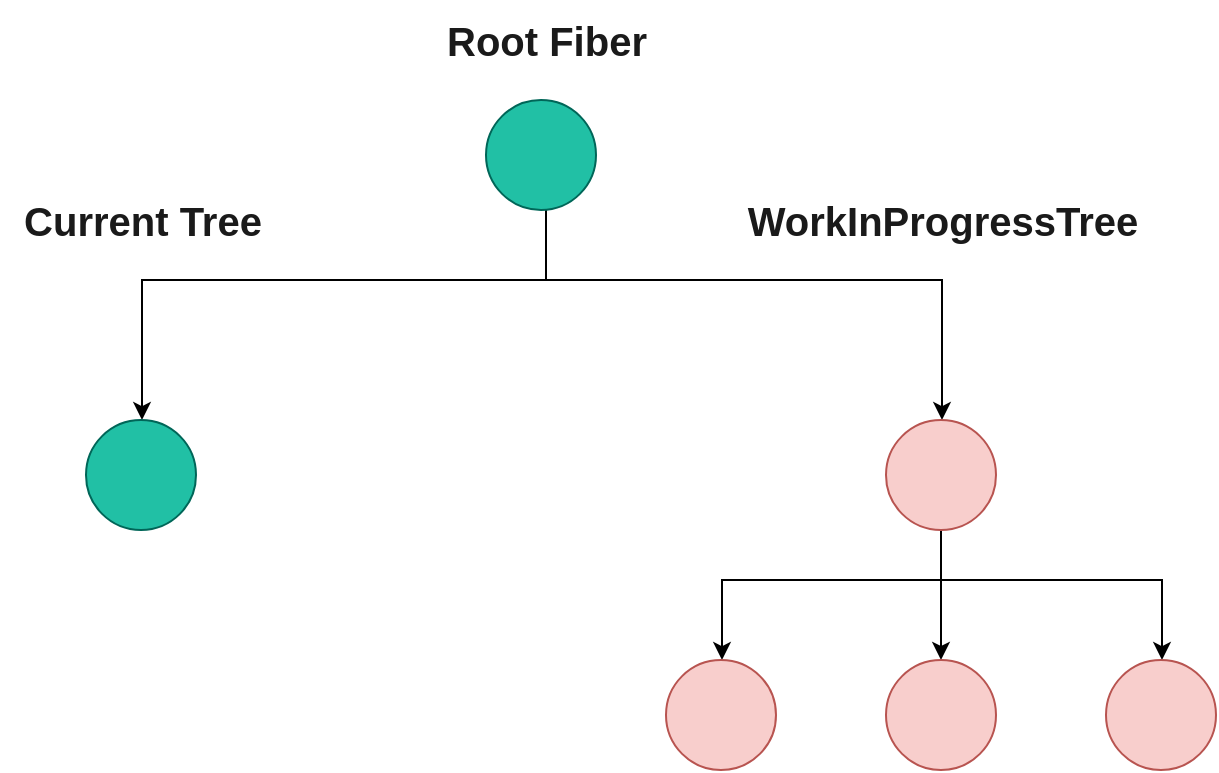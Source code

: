 <mxfile version="20.4.1" type="github">
  <diagram id="uXwy7UbzzSJ_gQlFxIED" name="第 1 页">
    <mxGraphModel dx="1422" dy="762" grid="1" gridSize="10" guides="1" tooltips="1" connect="1" arrows="1" fold="1" page="1" pageScale="1" pageWidth="827" pageHeight="1169" math="0" shadow="0">
      <root>
        <mxCell id="0" />
        <mxCell id="1" parent="0" />
        <mxCell id="TLRT40l-uYxd2xCMNAhG-6" style="edgeStyle=orthogonalEdgeStyle;rounded=0;orthogonalLoop=1;jettySize=auto;html=1;fontColor=#5C5C5C;" edge="1" parent="1" source="TLRT40l-uYxd2xCMNAhG-3" target="TLRT40l-uYxd2xCMNAhG-4">
          <mxGeometry relative="1" as="geometry">
            <Array as="points">
              <mxPoint x="400" y="190" />
              <mxPoint x="198" y="190" />
            </Array>
          </mxGeometry>
        </mxCell>
        <mxCell id="TLRT40l-uYxd2xCMNAhG-7" style="edgeStyle=orthogonalEdgeStyle;rounded=0;orthogonalLoop=1;jettySize=auto;html=1;fontColor=#5C5C5C;" edge="1" parent="1" source="TLRT40l-uYxd2xCMNAhG-3" target="TLRT40l-uYxd2xCMNAhG-5">
          <mxGeometry relative="1" as="geometry">
            <Array as="points">
              <mxPoint x="400" y="190" />
              <mxPoint x="598" y="190" />
            </Array>
          </mxGeometry>
        </mxCell>
        <mxCell id="TLRT40l-uYxd2xCMNAhG-3" value="" style="ellipse;whiteSpace=wrap;html=1;aspect=fixed;fillColor=#21C0A5;strokeColor=#006658;fontColor=#5C5C5C;" vertex="1" parent="1">
          <mxGeometry x="370" y="100" width="55" height="55" as="geometry" />
        </mxCell>
        <mxCell id="TLRT40l-uYxd2xCMNAhG-4" value="" style="ellipse;whiteSpace=wrap;html=1;aspect=fixed;fillColor=#21C0A5;strokeColor=#006658;fontColor=#5C5C5C;" vertex="1" parent="1">
          <mxGeometry x="170" y="260" width="55" height="55" as="geometry" />
        </mxCell>
        <mxCell id="TLRT40l-uYxd2xCMNAhG-14" style="edgeStyle=orthogonalEdgeStyle;rounded=0;orthogonalLoop=1;jettySize=auto;html=1;fontSize=20;fontColor=#5C5C5C;" edge="1" parent="1" source="TLRT40l-uYxd2xCMNAhG-5" target="TLRT40l-uYxd2xCMNAhG-9">
          <mxGeometry relative="1" as="geometry">
            <Array as="points">
              <mxPoint x="598" y="340" />
              <mxPoint x="488" y="340" />
            </Array>
          </mxGeometry>
        </mxCell>
        <mxCell id="TLRT40l-uYxd2xCMNAhG-15" style="edgeStyle=orthogonalEdgeStyle;rounded=0;orthogonalLoop=1;jettySize=auto;html=1;fontSize=20;fontColor=#5C5C5C;" edge="1" parent="1" source="TLRT40l-uYxd2xCMNAhG-5" target="TLRT40l-uYxd2xCMNAhG-8">
          <mxGeometry relative="1" as="geometry" />
        </mxCell>
        <mxCell id="TLRT40l-uYxd2xCMNAhG-16" style="edgeStyle=orthogonalEdgeStyle;rounded=0;orthogonalLoop=1;jettySize=auto;html=1;fontSize=20;fontColor=#5C5C5C;" edge="1" parent="1" source="TLRT40l-uYxd2xCMNAhG-5" target="TLRT40l-uYxd2xCMNAhG-10">
          <mxGeometry relative="1" as="geometry">
            <Array as="points">
              <mxPoint x="598" y="340" />
              <mxPoint x="708" y="340" />
            </Array>
          </mxGeometry>
        </mxCell>
        <mxCell id="TLRT40l-uYxd2xCMNAhG-5" value="" style="ellipse;whiteSpace=wrap;html=1;aspect=fixed;fillColor=#f8cecc;strokeColor=#b85450;" vertex="1" parent="1">
          <mxGeometry x="570" y="260" width="55" height="55" as="geometry" />
        </mxCell>
        <mxCell id="TLRT40l-uYxd2xCMNAhG-8" value="" style="ellipse;whiteSpace=wrap;html=1;aspect=fixed;fillColor=#f8cecc;strokeColor=#b85450;" vertex="1" parent="1">
          <mxGeometry x="570" y="380" width="55" height="55" as="geometry" />
        </mxCell>
        <mxCell id="TLRT40l-uYxd2xCMNAhG-9" value="" style="ellipse;whiteSpace=wrap;html=1;aspect=fixed;fillColor=#f8cecc;strokeColor=#b85450;" vertex="1" parent="1">
          <mxGeometry x="460" y="380" width="55" height="55" as="geometry" />
        </mxCell>
        <mxCell id="TLRT40l-uYxd2xCMNAhG-10" value="" style="ellipse;whiteSpace=wrap;html=1;aspect=fixed;fillColor=#f8cecc;strokeColor=#b85450;" vertex="1" parent="1">
          <mxGeometry x="680" y="380" width="55" height="55" as="geometry" />
        </mxCell>
        <mxCell id="TLRT40l-uYxd2xCMNAhG-13" value="Root Fiber" style="text;html=1;resizable=0;autosize=1;align=center;verticalAlign=middle;points=[];fillColor=none;strokeColor=none;rounded=0;fontColor=#1A1A1A;fontSize=20;fontStyle=1" vertex="1" parent="1">
          <mxGeometry x="340" y="50" width="120" height="40" as="geometry" />
        </mxCell>
        <mxCell id="TLRT40l-uYxd2xCMNAhG-17" value="Current Tree" style="text;html=1;resizable=0;autosize=1;align=center;verticalAlign=middle;points=[];fillColor=none;strokeColor=none;rounded=0;fontColor=#1A1A1A;fontSize=20;fontStyle=1" vertex="1" parent="1">
          <mxGeometry x="127.5" y="140" width="140" height="40" as="geometry" />
        </mxCell>
        <mxCell id="TLRT40l-uYxd2xCMNAhG-18" value="WorkInProgressTree" style="text;html=1;resizable=0;autosize=1;align=center;verticalAlign=middle;points=[];fillColor=none;strokeColor=none;rounded=0;fontColor=#1A1A1A;fontSize=20;fontStyle=1" vertex="1" parent="1">
          <mxGeometry x="487.5" y="140" width="220" height="40" as="geometry" />
        </mxCell>
      </root>
    </mxGraphModel>
  </diagram>
</mxfile>

